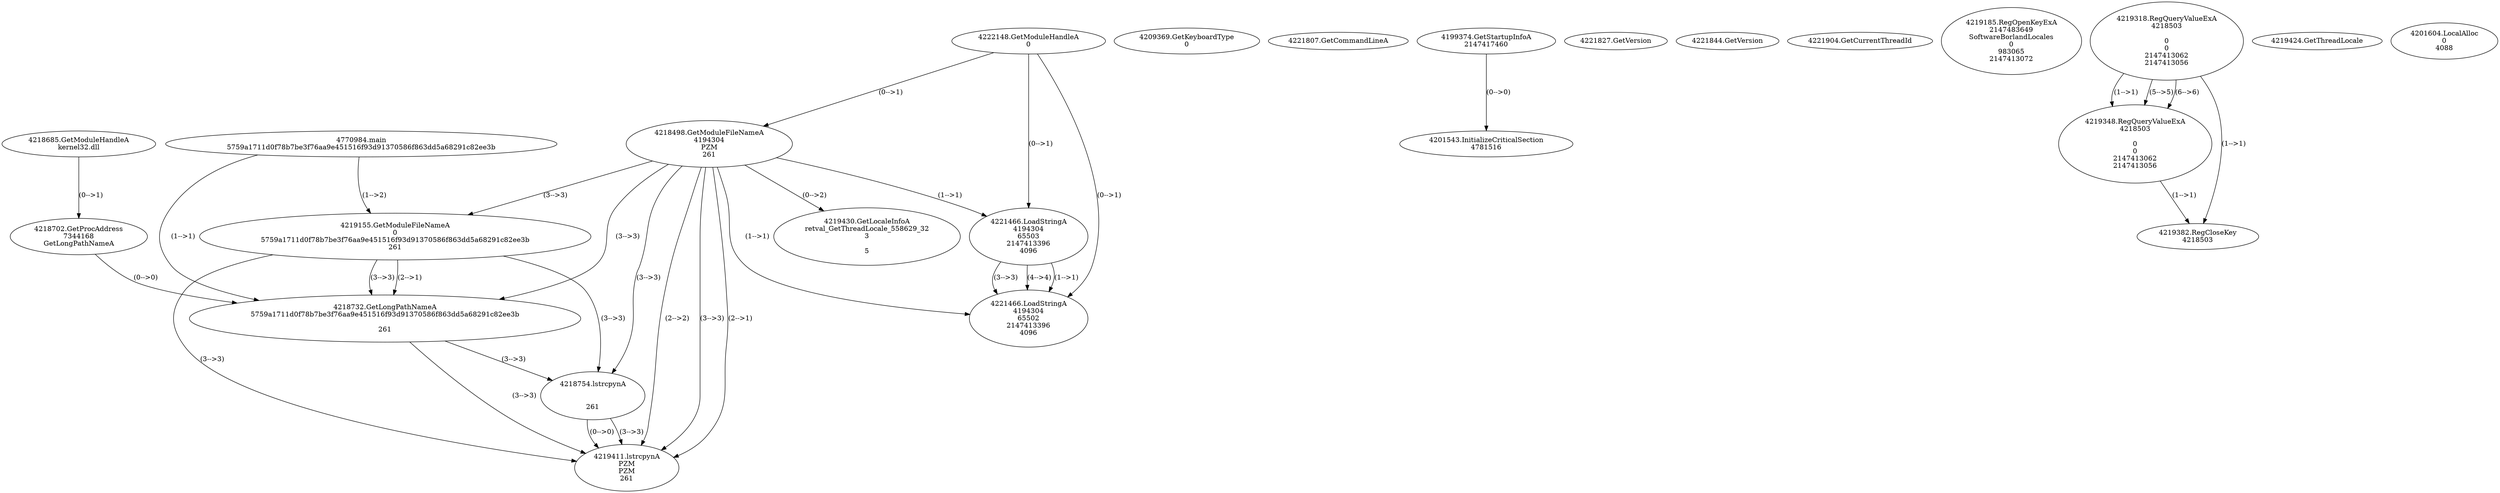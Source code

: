 // Global SCDG with merge call
digraph {
	0 [label="4770984.main
5759a1711d0f78b7be3f76aa9e451516f93d91370586f863dd5a68291c82ee3b"]
	1 [label="4222148.GetModuleHandleA
0"]
	2 [label="4209369.GetKeyboardType
0"]
	3 [label="4221807.GetCommandLineA
"]
	4 [label="4199374.GetStartupInfoA
2147417460"]
	5 [label="4221827.GetVersion
"]
	6 [label="4221844.GetVersion
"]
	7 [label="4221904.GetCurrentThreadId
"]
	8 [label="4218498.GetModuleFileNameA
4194304
PZM
261"]
	1 -> 8 [label="(0-->1)"]
	9 [label="4219155.GetModuleFileNameA
0
5759a1711d0f78b7be3f76aa9e451516f93d91370586f863dd5a68291c82ee3b
261"]
	0 -> 9 [label="(1-->2)"]
	8 -> 9 [label="(3-->3)"]
	10 [label="4219185.RegOpenKeyExA
2147483649
Software\Borland\Locales
0
983065
2147413072"]
	11 [label="4218685.GetModuleHandleA
kernel32.dll"]
	12 [label="4218702.GetProcAddress
7344168
GetLongPathNameA"]
	11 -> 12 [label="(0-->1)"]
	13 [label="4218732.GetLongPathNameA
5759a1711d0f78b7be3f76aa9e451516f93d91370586f863dd5a68291c82ee3b

261"]
	0 -> 13 [label="(1-->1)"]
	9 -> 13 [label="(2-->1)"]
	8 -> 13 [label="(3-->3)"]
	9 -> 13 [label="(3-->3)"]
	12 -> 13 [label="(0-->0)"]
	14 [label="4218754.lstrcpynA


261"]
	8 -> 14 [label="(3-->3)"]
	9 -> 14 [label="(3-->3)"]
	13 -> 14 [label="(3-->3)"]
	15 [label="4219318.RegQueryValueExA
4218503

0
0
2147413062
2147413056"]
	16 [label="4219348.RegQueryValueExA
4218503

0
0
2147413062
2147413056"]
	15 -> 16 [label="(1-->1)"]
	15 -> 16 [label="(5-->5)"]
	15 -> 16 [label="(6-->6)"]
	17 [label="4219382.RegCloseKey
4218503"]
	15 -> 17 [label="(1-->1)"]
	16 -> 17 [label="(1-->1)"]
	18 [label="4219411.lstrcpynA
PZM
PZM
261"]
	8 -> 18 [label="(2-->1)"]
	8 -> 18 [label="(2-->2)"]
	8 -> 18 [label="(3-->3)"]
	9 -> 18 [label="(3-->3)"]
	13 -> 18 [label="(3-->3)"]
	14 -> 18 [label="(3-->3)"]
	14 -> 18 [label="(0-->0)"]
	19 [label="4219424.GetThreadLocale
"]
	20 [label="4219430.GetLocaleInfoA
retval_GetThreadLocale_558629_32
3

5"]
	8 -> 20 [label="(0-->2)"]
	21 [label="4221466.LoadStringA
4194304
65503
2147413396
4096"]
	1 -> 21 [label="(0-->1)"]
	8 -> 21 [label="(1-->1)"]
	22 [label="4221466.LoadStringA
4194304
65502
2147413396
4096"]
	1 -> 22 [label="(0-->1)"]
	8 -> 22 [label="(1-->1)"]
	21 -> 22 [label="(1-->1)"]
	21 -> 22 [label="(3-->3)"]
	21 -> 22 [label="(4-->4)"]
	23 [label="4201543.InitializeCriticalSection
4781516"]
	4 -> 23 [label="(0-->0)"]
	24 [label="4201604.LocalAlloc
0
4088"]
}
